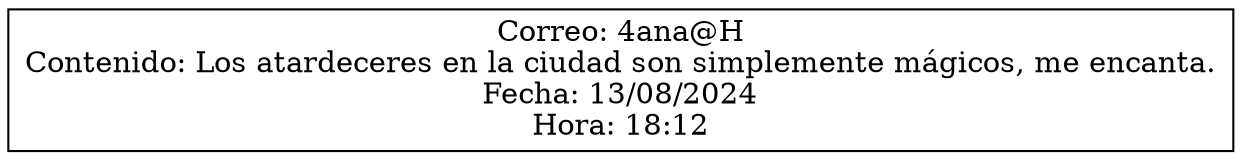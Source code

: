 digraph G {
    node [shape=record];
    rankdir=LR;
    node0 [label="{Correo: 4ana@H\nContenido: Los atardeceres en la ciudad son simplemente mágicos, me encanta.\nFecha: 13/08/2024\nHora: 18:12}"];
}

